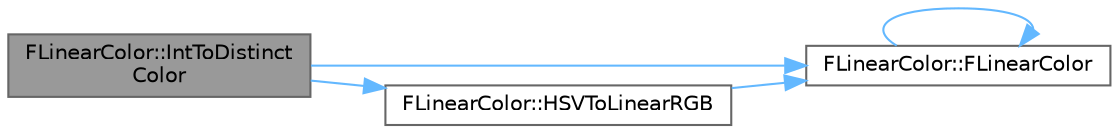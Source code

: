 digraph "FLinearColor::IntToDistinctColor"
{
 // INTERACTIVE_SVG=YES
 // LATEX_PDF_SIZE
  bgcolor="transparent";
  edge [fontname=Helvetica,fontsize=10,labelfontname=Helvetica,labelfontsize=10];
  node [fontname=Helvetica,fontsize=10,shape=box,height=0.2,width=0.4];
  rankdir="LR";
  Node1 [id="Node000001",label="FLinearColor::IntToDistinct\lColor",height=0.2,width=0.4,color="gray40", fillcolor="grey60", style="filled", fontcolor="black",tooltip="Helper function to generate distinct colors from a sequence of integers where each integer increment ..."];
  Node1 -> Node2 [id="edge1_Node000001_Node000002",color="steelblue1",style="solid",tooltip=" "];
  Node2 [id="Node000002",label="FLinearColor::FLinearColor",height=0.2,width=0.4,color="grey40", fillcolor="white", style="filled",URL="$d5/dd9/structFLinearColor.html#a64e751b82e233d7a58cf4813b4710bd2",tooltip=" "];
  Node2 -> Node2 [id="edge2_Node000002_Node000002",color="steelblue1",style="solid",tooltip=" "];
  Node1 -> Node3 [id="edge3_Node000001_Node000003",color="steelblue1",style="solid",tooltip=" "];
  Node3 [id="Node000003",label="FLinearColor::HSVToLinearRGB",height=0.2,width=0.4,color="grey40", fillcolor="white", style="filled",URL="$d5/dd9/structFLinearColor.html#ab2bcadcb82c70bdee686f6cdbdd282d5",tooltip="Converts an HSV color to a linear space RGB color."];
  Node3 -> Node2 [id="edge4_Node000003_Node000002",color="steelblue1",style="solid",tooltip=" "];
}
